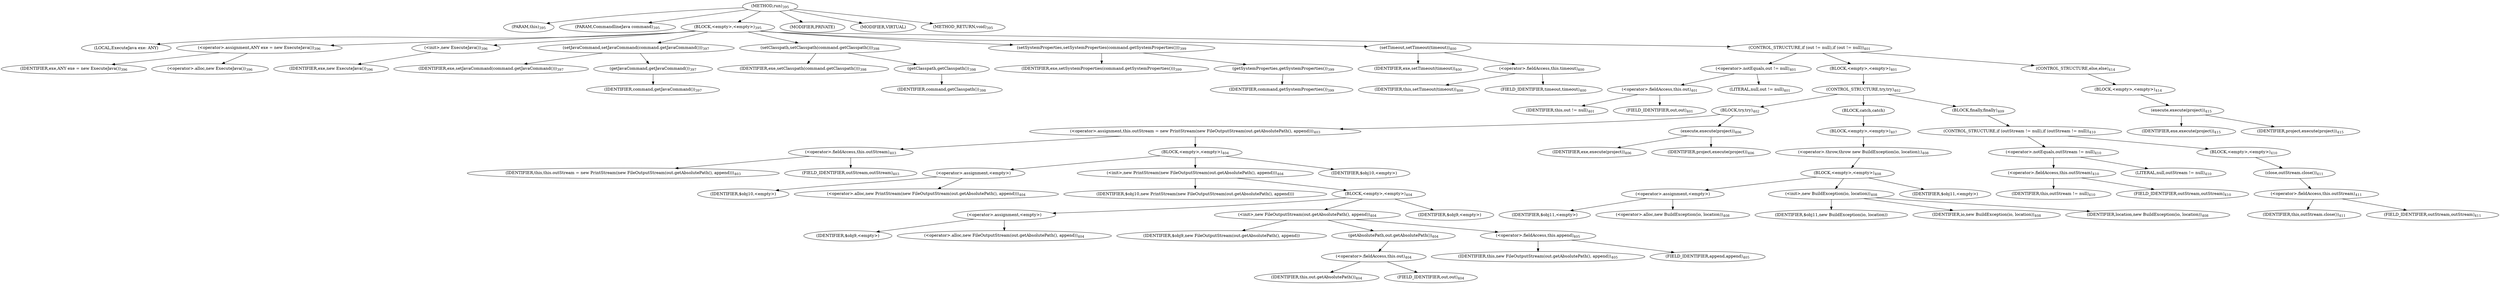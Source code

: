 digraph "run" {  
"696" [label = <(METHOD,run)<SUB>395</SUB>> ]
"697" [label = <(PARAM,this)<SUB>395</SUB>> ]
"698" [label = <(PARAM,CommandlineJava command)<SUB>395</SUB>> ]
"699" [label = <(BLOCK,&lt;empty&gt;,&lt;empty&gt;)<SUB>395</SUB>> ]
"33" [label = <(LOCAL,ExecuteJava exe: ANY)> ]
"700" [label = <(&lt;operator&gt;.assignment,ANY exe = new ExecuteJava())<SUB>396</SUB>> ]
"701" [label = <(IDENTIFIER,exe,ANY exe = new ExecuteJava())<SUB>396</SUB>> ]
"702" [label = <(&lt;operator&gt;.alloc,new ExecuteJava())<SUB>396</SUB>> ]
"703" [label = <(&lt;init&gt;,new ExecuteJava())<SUB>396</SUB>> ]
"32" [label = <(IDENTIFIER,exe,new ExecuteJava())<SUB>396</SUB>> ]
"704" [label = <(setJavaCommand,setJavaCommand(command.getJavaCommand()))<SUB>397</SUB>> ]
"705" [label = <(IDENTIFIER,exe,setJavaCommand(command.getJavaCommand()))<SUB>397</SUB>> ]
"706" [label = <(getJavaCommand,getJavaCommand())<SUB>397</SUB>> ]
"707" [label = <(IDENTIFIER,command,getJavaCommand())<SUB>397</SUB>> ]
"708" [label = <(setClasspath,setClasspath(command.getClasspath()))<SUB>398</SUB>> ]
"709" [label = <(IDENTIFIER,exe,setClasspath(command.getClasspath()))<SUB>398</SUB>> ]
"710" [label = <(getClasspath,getClasspath())<SUB>398</SUB>> ]
"711" [label = <(IDENTIFIER,command,getClasspath())<SUB>398</SUB>> ]
"712" [label = <(setSystemProperties,setSystemProperties(command.getSystemProperties()))<SUB>399</SUB>> ]
"713" [label = <(IDENTIFIER,exe,setSystemProperties(command.getSystemProperties()))<SUB>399</SUB>> ]
"714" [label = <(getSystemProperties,getSystemProperties())<SUB>399</SUB>> ]
"715" [label = <(IDENTIFIER,command,getSystemProperties())<SUB>399</SUB>> ]
"716" [label = <(setTimeout,setTimeout(timeout))<SUB>400</SUB>> ]
"717" [label = <(IDENTIFIER,exe,setTimeout(timeout))<SUB>400</SUB>> ]
"718" [label = <(&lt;operator&gt;.fieldAccess,this.timeout)<SUB>400</SUB>> ]
"719" [label = <(IDENTIFIER,this,setTimeout(timeout))<SUB>400</SUB>> ]
"720" [label = <(FIELD_IDENTIFIER,timeout,timeout)<SUB>400</SUB>> ]
"721" [label = <(CONTROL_STRUCTURE,if (out != null),if (out != null))<SUB>401</SUB>> ]
"722" [label = <(&lt;operator&gt;.notEquals,out != null)<SUB>401</SUB>> ]
"723" [label = <(&lt;operator&gt;.fieldAccess,this.out)<SUB>401</SUB>> ]
"724" [label = <(IDENTIFIER,this,out != null)<SUB>401</SUB>> ]
"725" [label = <(FIELD_IDENTIFIER,out,out)<SUB>401</SUB>> ]
"726" [label = <(LITERAL,null,out != null)<SUB>401</SUB>> ]
"727" [label = <(BLOCK,&lt;empty&gt;,&lt;empty&gt;)<SUB>401</SUB>> ]
"728" [label = <(CONTROL_STRUCTURE,try,try)<SUB>402</SUB>> ]
"729" [label = <(BLOCK,try,try)<SUB>402</SUB>> ]
"730" [label = <(&lt;operator&gt;.assignment,this.outStream = new PrintStream(new FileOutputStream(out.getAbsolutePath(), append)))<SUB>403</SUB>> ]
"731" [label = <(&lt;operator&gt;.fieldAccess,this.outStream)<SUB>403</SUB>> ]
"732" [label = <(IDENTIFIER,this,this.outStream = new PrintStream(new FileOutputStream(out.getAbsolutePath(), append)))<SUB>403</SUB>> ]
"733" [label = <(FIELD_IDENTIFIER,outStream,outStream)<SUB>403</SUB>> ]
"734" [label = <(BLOCK,&lt;empty&gt;,&lt;empty&gt;)<SUB>404</SUB>> ]
"735" [label = <(&lt;operator&gt;.assignment,&lt;empty&gt;)> ]
"736" [label = <(IDENTIFIER,$obj10,&lt;empty&gt;)> ]
"737" [label = <(&lt;operator&gt;.alloc,new PrintStream(new FileOutputStream(out.getAbsolutePath(), append)))<SUB>404</SUB>> ]
"738" [label = <(&lt;init&gt;,new PrintStream(new FileOutputStream(out.getAbsolutePath(), append)))<SUB>404</SUB>> ]
"739" [label = <(IDENTIFIER,$obj10,new PrintStream(new FileOutputStream(out.getAbsolutePath(), append)))> ]
"740" [label = <(BLOCK,&lt;empty&gt;,&lt;empty&gt;)<SUB>404</SUB>> ]
"741" [label = <(&lt;operator&gt;.assignment,&lt;empty&gt;)> ]
"742" [label = <(IDENTIFIER,$obj9,&lt;empty&gt;)> ]
"743" [label = <(&lt;operator&gt;.alloc,new FileOutputStream(out.getAbsolutePath(), append))<SUB>404</SUB>> ]
"744" [label = <(&lt;init&gt;,new FileOutputStream(out.getAbsolutePath(), append))<SUB>404</SUB>> ]
"745" [label = <(IDENTIFIER,$obj9,new FileOutputStream(out.getAbsolutePath(), append))> ]
"746" [label = <(getAbsolutePath,out.getAbsolutePath())<SUB>404</SUB>> ]
"747" [label = <(&lt;operator&gt;.fieldAccess,this.out)<SUB>404</SUB>> ]
"748" [label = <(IDENTIFIER,this,out.getAbsolutePath())<SUB>404</SUB>> ]
"749" [label = <(FIELD_IDENTIFIER,out,out)<SUB>404</SUB>> ]
"750" [label = <(&lt;operator&gt;.fieldAccess,this.append)<SUB>405</SUB>> ]
"751" [label = <(IDENTIFIER,this,new FileOutputStream(out.getAbsolutePath(), append))<SUB>405</SUB>> ]
"752" [label = <(FIELD_IDENTIFIER,append,append)<SUB>405</SUB>> ]
"753" [label = <(IDENTIFIER,$obj9,&lt;empty&gt;)> ]
"754" [label = <(IDENTIFIER,$obj10,&lt;empty&gt;)> ]
"755" [label = <(execute,execute(project))<SUB>406</SUB>> ]
"756" [label = <(IDENTIFIER,exe,execute(project))<SUB>406</SUB>> ]
"757" [label = <(IDENTIFIER,project,execute(project))<SUB>406</SUB>> ]
"758" [label = <(BLOCK,catch,catch)> ]
"759" [label = <(BLOCK,&lt;empty&gt;,&lt;empty&gt;)<SUB>407</SUB>> ]
"760" [label = <(&lt;operator&gt;.throw,throw new BuildException(io, location);)<SUB>408</SUB>> ]
"761" [label = <(BLOCK,&lt;empty&gt;,&lt;empty&gt;)<SUB>408</SUB>> ]
"762" [label = <(&lt;operator&gt;.assignment,&lt;empty&gt;)> ]
"763" [label = <(IDENTIFIER,$obj11,&lt;empty&gt;)> ]
"764" [label = <(&lt;operator&gt;.alloc,new BuildException(io, location))<SUB>408</SUB>> ]
"765" [label = <(&lt;init&gt;,new BuildException(io, location))<SUB>408</SUB>> ]
"766" [label = <(IDENTIFIER,$obj11,new BuildException(io, location))> ]
"767" [label = <(IDENTIFIER,io,new BuildException(io, location))<SUB>408</SUB>> ]
"768" [label = <(IDENTIFIER,location,new BuildException(io, location))<SUB>408</SUB>> ]
"769" [label = <(IDENTIFIER,$obj11,&lt;empty&gt;)> ]
"770" [label = <(BLOCK,finally,finally)<SUB>409</SUB>> ]
"771" [label = <(CONTROL_STRUCTURE,if (outStream != null),if (outStream != null))<SUB>410</SUB>> ]
"772" [label = <(&lt;operator&gt;.notEquals,outStream != null)<SUB>410</SUB>> ]
"773" [label = <(&lt;operator&gt;.fieldAccess,this.outStream)<SUB>410</SUB>> ]
"774" [label = <(IDENTIFIER,this,outStream != null)<SUB>410</SUB>> ]
"775" [label = <(FIELD_IDENTIFIER,outStream,outStream)<SUB>410</SUB>> ]
"776" [label = <(LITERAL,null,outStream != null)<SUB>410</SUB>> ]
"777" [label = <(BLOCK,&lt;empty&gt;,&lt;empty&gt;)<SUB>410</SUB>> ]
"778" [label = <(close,outStream.close())<SUB>411</SUB>> ]
"779" [label = <(&lt;operator&gt;.fieldAccess,this.outStream)<SUB>411</SUB>> ]
"780" [label = <(IDENTIFIER,this,outStream.close())<SUB>411</SUB>> ]
"781" [label = <(FIELD_IDENTIFIER,outStream,outStream)<SUB>411</SUB>> ]
"782" [label = <(CONTROL_STRUCTURE,else,else)<SUB>414</SUB>> ]
"783" [label = <(BLOCK,&lt;empty&gt;,&lt;empty&gt;)<SUB>414</SUB>> ]
"784" [label = <(execute,execute(project))<SUB>415</SUB>> ]
"785" [label = <(IDENTIFIER,exe,execute(project))<SUB>415</SUB>> ]
"786" [label = <(IDENTIFIER,project,execute(project))<SUB>415</SUB>> ]
"787" [label = <(MODIFIER,PRIVATE)> ]
"788" [label = <(MODIFIER,VIRTUAL)> ]
"789" [label = <(METHOD_RETURN,void)<SUB>395</SUB>> ]
  "696" -> "697" 
  "696" -> "698" 
  "696" -> "699" 
  "696" -> "787" 
  "696" -> "788" 
  "696" -> "789" 
  "699" -> "33" 
  "699" -> "700" 
  "699" -> "703" 
  "699" -> "704" 
  "699" -> "708" 
  "699" -> "712" 
  "699" -> "716" 
  "699" -> "721" 
  "700" -> "701" 
  "700" -> "702" 
  "703" -> "32" 
  "704" -> "705" 
  "704" -> "706" 
  "706" -> "707" 
  "708" -> "709" 
  "708" -> "710" 
  "710" -> "711" 
  "712" -> "713" 
  "712" -> "714" 
  "714" -> "715" 
  "716" -> "717" 
  "716" -> "718" 
  "718" -> "719" 
  "718" -> "720" 
  "721" -> "722" 
  "721" -> "727" 
  "721" -> "782" 
  "722" -> "723" 
  "722" -> "726" 
  "723" -> "724" 
  "723" -> "725" 
  "727" -> "728" 
  "728" -> "729" 
  "728" -> "758" 
  "728" -> "770" 
  "729" -> "730" 
  "729" -> "755" 
  "730" -> "731" 
  "730" -> "734" 
  "731" -> "732" 
  "731" -> "733" 
  "734" -> "735" 
  "734" -> "738" 
  "734" -> "754" 
  "735" -> "736" 
  "735" -> "737" 
  "738" -> "739" 
  "738" -> "740" 
  "740" -> "741" 
  "740" -> "744" 
  "740" -> "753" 
  "741" -> "742" 
  "741" -> "743" 
  "744" -> "745" 
  "744" -> "746" 
  "744" -> "750" 
  "746" -> "747" 
  "747" -> "748" 
  "747" -> "749" 
  "750" -> "751" 
  "750" -> "752" 
  "755" -> "756" 
  "755" -> "757" 
  "758" -> "759" 
  "759" -> "760" 
  "760" -> "761" 
  "761" -> "762" 
  "761" -> "765" 
  "761" -> "769" 
  "762" -> "763" 
  "762" -> "764" 
  "765" -> "766" 
  "765" -> "767" 
  "765" -> "768" 
  "770" -> "771" 
  "771" -> "772" 
  "771" -> "777" 
  "772" -> "773" 
  "772" -> "776" 
  "773" -> "774" 
  "773" -> "775" 
  "777" -> "778" 
  "778" -> "779" 
  "779" -> "780" 
  "779" -> "781" 
  "782" -> "783" 
  "783" -> "784" 
  "784" -> "785" 
  "784" -> "786" 
}
